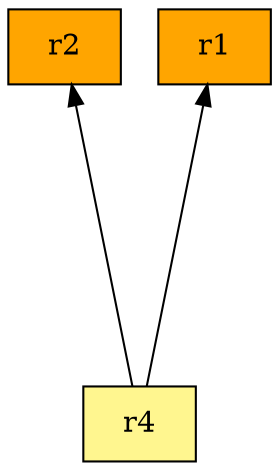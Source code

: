 digraph G {
rankdir=BT;ranksep="2.0";
"r4" [shape=record,fillcolor=khaki1,style=filled,label="{r4}"];
"r2" [shape=record,fillcolor=orange,style=filled,label="{r2}"];
"r1" [shape=record,fillcolor=orange,style=filled,label="{r1}"];
"r4" -> "r2"
"r4" -> "r1"
}